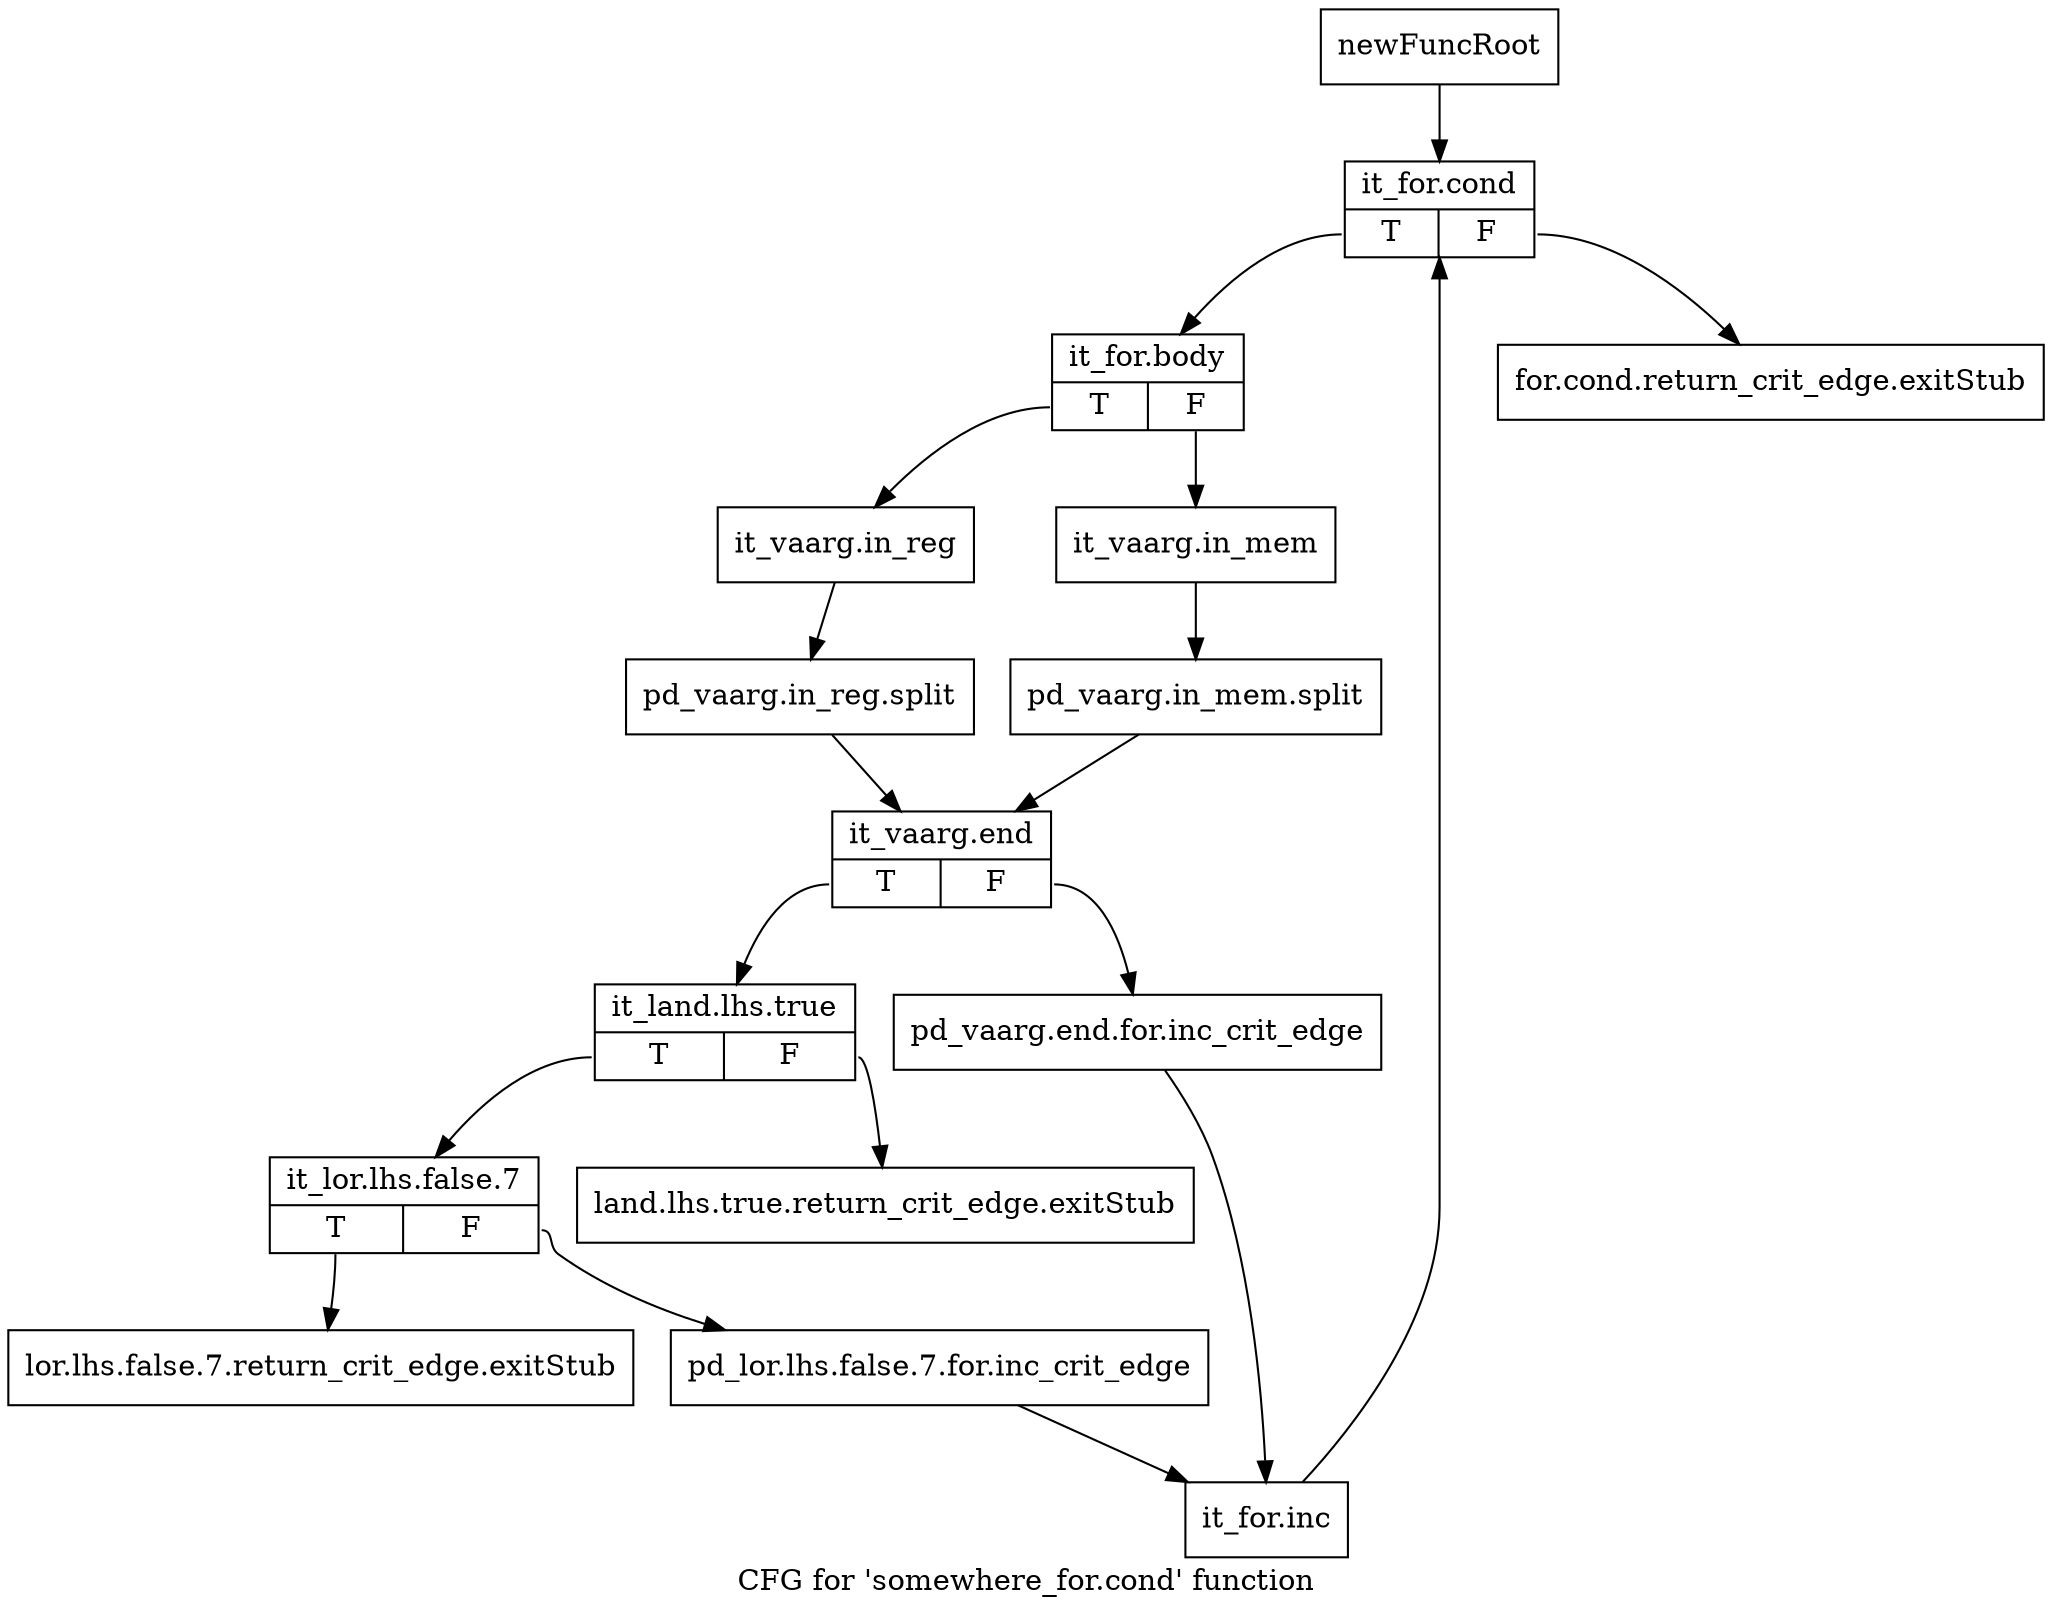 digraph "CFG for 'somewhere_for.cond' function" {
	label="CFG for 'somewhere_for.cond' function";

	Node0x456caf0 [shape=record,label="{newFuncRoot}"];
	Node0x456caf0 -> Node0x4577890;
	Node0x456cb40 [shape=record,label="{for.cond.return_crit_edge.exitStub}"];
	Node0x45777f0 [shape=record,label="{land.lhs.true.return_crit_edge.exitStub}"];
	Node0x4577840 [shape=record,label="{lor.lhs.false.7.return_crit_edge.exitStub}"];
	Node0x4577890 [shape=record,label="{it_for.cond|{<s0>T|<s1>F}}"];
	Node0x4577890:s0 -> Node0x45778e0;
	Node0x4577890:s1 -> Node0x456cb40;
	Node0x45778e0 [shape=record,label="{it_for.body|{<s0>T|<s1>F}}"];
	Node0x45778e0:s0 -> Node0x4577980;
	Node0x45778e0:s1 -> Node0x4577930;
	Node0x4577930 [shape=record,label="{it_vaarg.in_mem}"];
	Node0x4577930 -> Node0x50d7400;
	Node0x50d7400 [shape=record,label="{pd_vaarg.in_mem.split}"];
	Node0x50d7400 -> Node0x45779d0;
	Node0x4577980 [shape=record,label="{it_vaarg.in_reg}"];
	Node0x4577980 -> Node0x50d73b0;
	Node0x50d73b0 [shape=record,label="{pd_vaarg.in_reg.split}"];
	Node0x50d73b0 -> Node0x45779d0;
	Node0x45779d0 [shape=record,label="{it_vaarg.end|{<s0>T|<s1>F}}"];
	Node0x45779d0:s0 -> Node0x4577a70;
	Node0x45779d0:s1 -> Node0x4577a20;
	Node0x4577a20 [shape=record,label="{pd_vaarg.end.for.inc_crit_edge}"];
	Node0x4577a20 -> Node0x4577b60;
	Node0x4577a70 [shape=record,label="{it_land.lhs.true|{<s0>T|<s1>F}}"];
	Node0x4577a70:s0 -> Node0x4577ac0;
	Node0x4577a70:s1 -> Node0x45777f0;
	Node0x4577ac0 [shape=record,label="{it_lor.lhs.false.7|{<s0>T|<s1>F}}"];
	Node0x4577ac0:s0 -> Node0x4577840;
	Node0x4577ac0:s1 -> Node0x4577b10;
	Node0x4577b10 [shape=record,label="{pd_lor.lhs.false.7.for.inc_crit_edge}"];
	Node0x4577b10 -> Node0x4577b60;
	Node0x4577b60 [shape=record,label="{it_for.inc}"];
	Node0x4577b60 -> Node0x4577890;
}
